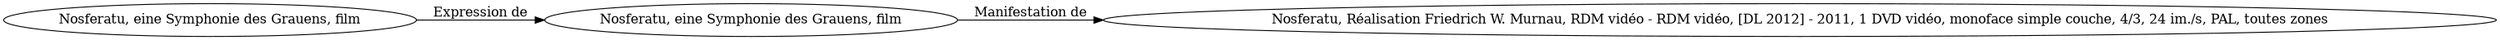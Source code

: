 // Notice UMLRM0001
digraph UMLRM0001 {
	rankdir=LR
	size="20,20"
	UMLRM0001 [label="Nosferatu, eine Symphonie des Grauens, film"]
	UMLRM0002 [label="Nosferatu, eine Symphonie des Grauens, film"]
	UMLRM0001 -> UMLRM0002 [label="Expression de"]
	UMLRM0003 [label="Nosferatu, Réalisation Friedrich W. Murnau, RDM vidéo - RDM vidéo, [DL 2012] - 2011, 1 DVD vidéo, monoface simple couche, 4/3, 24 im./s, PAL, toutes zones"]
	UMLRM0002 -> UMLRM0003 [label="Manifestation de"]
}
